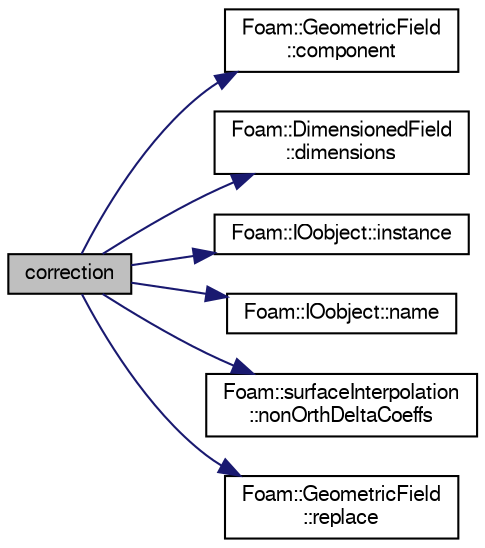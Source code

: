 digraph "correction"
{
  bgcolor="transparent";
  edge [fontname="FreeSans",fontsize="10",labelfontname="FreeSans",labelfontsize="10"];
  node [fontname="FreeSans",fontsize="10",shape=record];
  rankdir="LR";
  Node1589 [label="correction",height=0.2,width=0.4,color="black", fillcolor="grey75", style="filled", fontcolor="black"];
  Node1589 -> Node1590 [color="midnightblue",fontsize="10",style="solid",fontname="FreeSans"];
  Node1590 [label="Foam::GeometricField\l::component",height=0.2,width=0.4,color="black",URL="$a22434.html#ab1ef8613f4a1aa4376b197a65941c5c0",tooltip="Return a component of the field. "];
  Node1589 -> Node1591 [color="midnightblue",fontsize="10",style="solid",fontname="FreeSans"];
  Node1591 [label="Foam::DimensionedField\l::dimensions",height=0.2,width=0.4,color="black",URL="$a26390.html#a66989c1e0666e0d0c93a2056ce75599e",tooltip="Return dimensions. "];
  Node1589 -> Node1592 [color="midnightblue",fontsize="10",style="solid",fontname="FreeSans"];
  Node1592 [label="Foam::IOobject::instance",height=0.2,width=0.4,color="black",URL="$a26142.html#acac6de003b420b848571b5064e50ed89"];
  Node1589 -> Node1593 [color="midnightblue",fontsize="10",style="solid",fontname="FreeSans"];
  Node1593 [label="Foam::IOobject::name",height=0.2,width=0.4,color="black",URL="$a26142.html#acc80e00a8ac919288fb55bd14cc88bf6",tooltip="Return name. "];
  Node1589 -> Node1594 [color="midnightblue",fontsize="10",style="solid",fontname="FreeSans"];
  Node1594 [label="Foam::surfaceInterpolation\l::nonOrthDeltaCoeffs",height=0.2,width=0.4,color="black",URL="$a23274.html#aca80874f85d93760d81c99603e132cb5",tooltip="Return reference to non-orthogonal cell-centre difference. "];
  Node1589 -> Node1595 [color="midnightblue",fontsize="10",style="solid",fontname="FreeSans"];
  Node1595 [label="Foam::GeometricField\l::replace",height=0.2,width=0.4,color="black",URL="$a22434.html#a9806b4c63594d0623fd601fc5e647294"];
}
